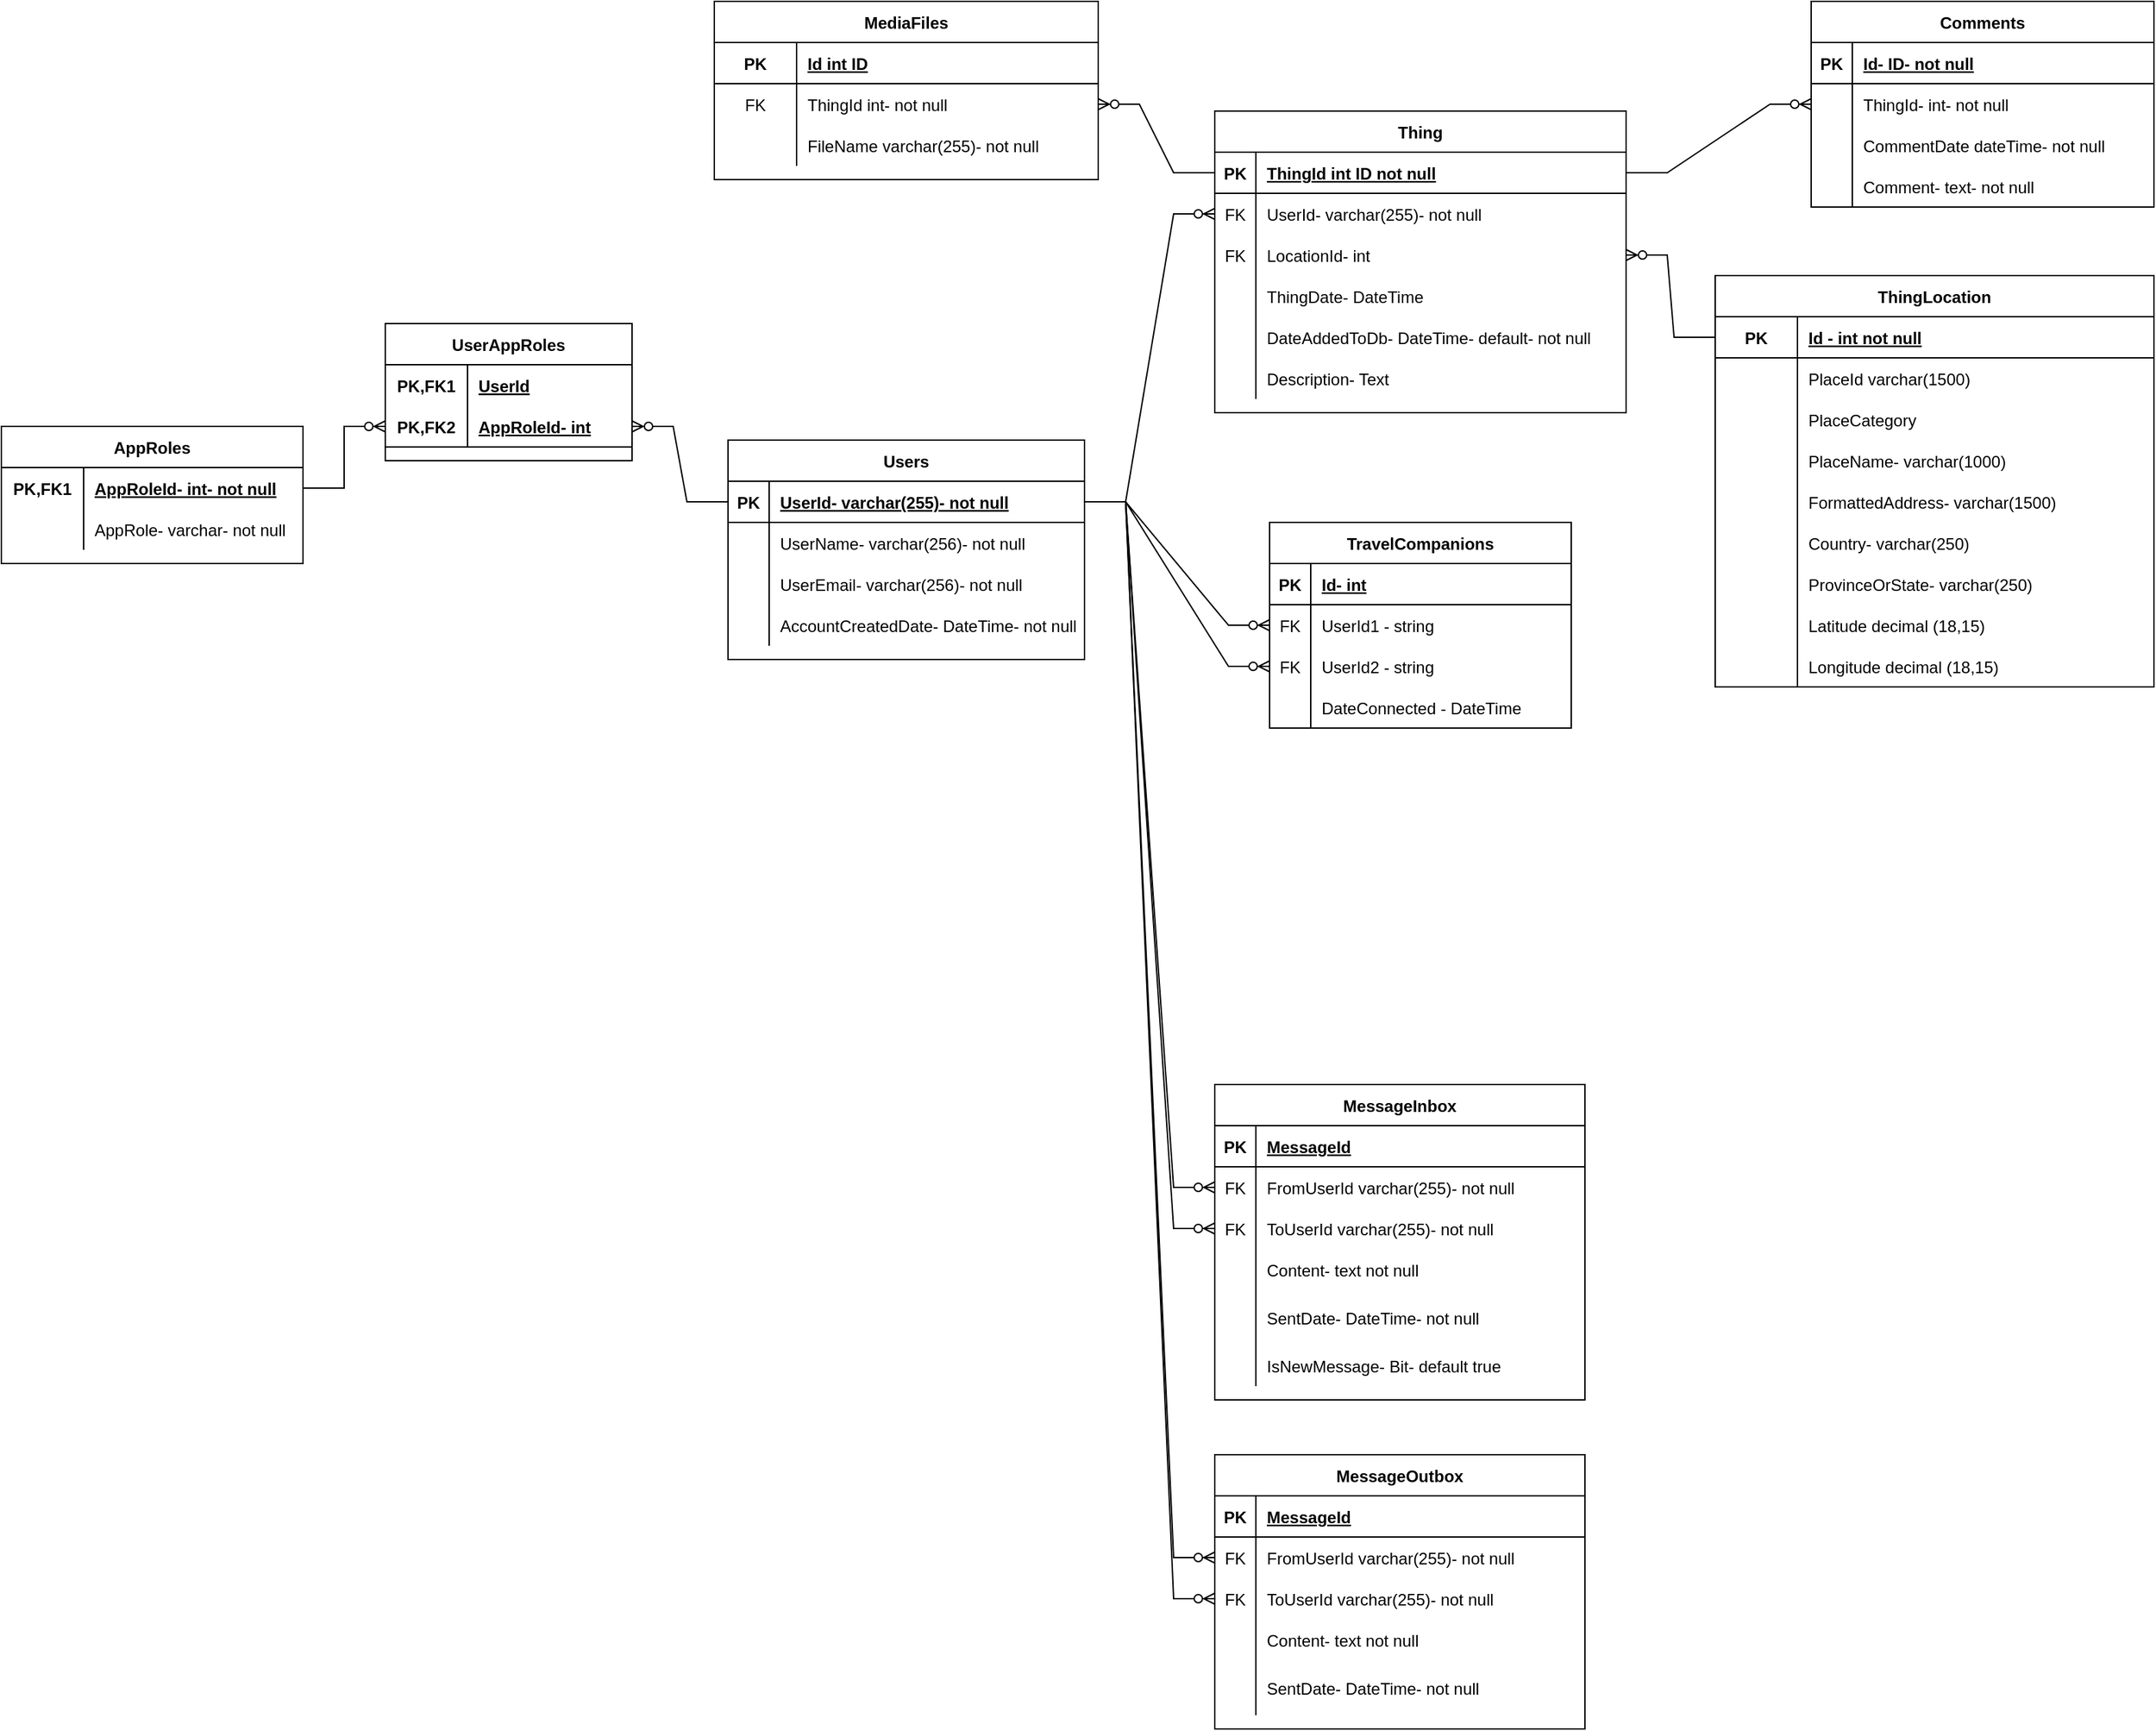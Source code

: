 <mxfile version="20.7.4" type="device"><diagram id="JjhU2tzT2SPcHQ8vPOUJ" name="Page-1"><mxGraphModel dx="3050" dy="581" grid="1" gridSize="10" guides="1" tooltips="1" connect="1" arrows="1" fold="1" page="1" pageScale="1" pageWidth="2000" pageHeight="1500" math="0" shadow="0"><root><mxCell id="0"/><mxCell id="1" parent="0"/><mxCell id="R0S6ex-4Q-xVj1nQzjVB-1" value="Thing" style="shape=table;startSize=30;container=1;collapsible=1;childLayout=tableLayout;fixedRows=1;rowLines=0;fontStyle=1;align=center;resizeLast=1;" parent="1" vertex="1"><mxGeometry x="75" y="290" width="300" height="220" as="geometry"/></mxCell><mxCell id="R0S6ex-4Q-xVj1nQzjVB-2" value="" style="shape=tableRow;horizontal=0;startSize=0;swimlaneHead=0;swimlaneBody=0;fillColor=none;collapsible=0;dropTarget=0;points=[[0,0.5],[1,0.5]];portConstraint=eastwest;top=0;left=0;right=0;bottom=1;" parent="R0S6ex-4Q-xVj1nQzjVB-1" vertex="1"><mxGeometry y="30" width="300" height="30" as="geometry"/></mxCell><mxCell id="R0S6ex-4Q-xVj1nQzjVB-3" value="PK" style="shape=partialRectangle;connectable=0;fillColor=none;top=0;left=0;bottom=0;right=0;fontStyle=1;overflow=hidden;" parent="R0S6ex-4Q-xVj1nQzjVB-2" vertex="1"><mxGeometry width="30" height="30" as="geometry"><mxRectangle width="30" height="30" as="alternateBounds"/></mxGeometry></mxCell><mxCell id="R0S6ex-4Q-xVj1nQzjVB-4" value="ThingId int ID not null" style="shape=partialRectangle;connectable=0;fillColor=none;top=0;left=0;bottom=0;right=0;align=left;spacingLeft=6;fontStyle=5;overflow=hidden;" parent="R0S6ex-4Q-xVj1nQzjVB-2" vertex="1"><mxGeometry x="30" width="270" height="30" as="geometry"><mxRectangle width="270" height="30" as="alternateBounds"/></mxGeometry></mxCell><mxCell id="ZGXx36PU_5SXvL_O7Eur-10" value="" style="shape=tableRow;horizontal=0;startSize=0;swimlaneHead=0;swimlaneBody=0;fillColor=none;collapsible=0;dropTarget=0;points=[[0,0.5],[1,0.5]];portConstraint=eastwest;top=0;left=0;right=0;bottom=0;" parent="R0S6ex-4Q-xVj1nQzjVB-1" vertex="1"><mxGeometry y="60" width="300" height="30" as="geometry"/></mxCell><mxCell id="ZGXx36PU_5SXvL_O7Eur-11" value="FK" style="shape=partialRectangle;connectable=0;fillColor=none;top=0;left=0;bottom=0;right=0;editable=1;overflow=hidden;" parent="ZGXx36PU_5SXvL_O7Eur-10" vertex="1"><mxGeometry width="30" height="30" as="geometry"><mxRectangle width="30" height="30" as="alternateBounds"/></mxGeometry></mxCell><mxCell id="ZGXx36PU_5SXvL_O7Eur-12" value="UserId- varchar(255)- not null" style="shape=partialRectangle;connectable=0;fillColor=none;top=0;left=0;bottom=0;right=0;align=left;spacingLeft=6;overflow=hidden;" parent="ZGXx36PU_5SXvL_O7Eur-10" vertex="1"><mxGeometry x="30" width="270" height="30" as="geometry"><mxRectangle width="270" height="30" as="alternateBounds"/></mxGeometry></mxCell><mxCell id="C4qnINpxnf-_fWnkQ9nx-2" value="" style="shape=tableRow;horizontal=0;startSize=0;swimlaneHead=0;swimlaneBody=0;fillColor=none;collapsible=0;dropTarget=0;points=[[0,0.5],[1,0.5]];portConstraint=eastwest;top=0;left=0;right=0;bottom=0;" parent="R0S6ex-4Q-xVj1nQzjVB-1" vertex="1"><mxGeometry y="90" width="300" height="30" as="geometry"/></mxCell><mxCell id="C4qnINpxnf-_fWnkQ9nx-3" value="FK" style="shape=partialRectangle;connectable=0;fillColor=none;top=0;left=0;bottom=0;right=0;fontStyle=0;overflow=hidden;" parent="C4qnINpxnf-_fWnkQ9nx-2" vertex="1"><mxGeometry width="30" height="30" as="geometry"><mxRectangle width="30" height="30" as="alternateBounds"/></mxGeometry></mxCell><mxCell id="C4qnINpxnf-_fWnkQ9nx-4" value="LocationId- int" style="shape=partialRectangle;connectable=0;fillColor=none;top=0;left=0;bottom=0;right=0;align=left;spacingLeft=6;fontStyle=0;overflow=hidden;" parent="C4qnINpxnf-_fWnkQ9nx-2" vertex="1"><mxGeometry x="30" width="270" height="30" as="geometry"><mxRectangle width="270" height="30" as="alternateBounds"/></mxGeometry></mxCell><mxCell id="nPjGiTixTynqXp_mIyYW-97" value="" style="shape=tableRow;horizontal=0;startSize=0;swimlaneHead=0;swimlaneBody=0;fillColor=none;collapsible=0;dropTarget=0;points=[[0,0.5],[1,0.5]];portConstraint=eastwest;top=0;left=0;right=0;bottom=0;" parent="R0S6ex-4Q-xVj1nQzjVB-1" vertex="1"><mxGeometry y="120" width="300" height="30" as="geometry"/></mxCell><mxCell id="nPjGiTixTynqXp_mIyYW-98" value="" style="shape=partialRectangle;connectable=0;fillColor=none;top=0;left=0;bottom=0;right=0;editable=1;overflow=hidden;" parent="nPjGiTixTynqXp_mIyYW-97" vertex="1"><mxGeometry width="30" height="30" as="geometry"><mxRectangle width="30" height="30" as="alternateBounds"/></mxGeometry></mxCell><mxCell id="nPjGiTixTynqXp_mIyYW-99" value="ThingDate- DateTime" style="shape=partialRectangle;connectable=0;fillColor=none;top=0;left=0;bottom=0;right=0;align=left;spacingLeft=6;overflow=hidden;" parent="nPjGiTixTynqXp_mIyYW-97" vertex="1"><mxGeometry x="30" width="270" height="30" as="geometry"><mxRectangle width="270" height="30" as="alternateBounds"/></mxGeometry></mxCell><mxCell id="C4qnINpxnf-_fWnkQ9nx-5" value="" style="shape=tableRow;horizontal=0;startSize=0;swimlaneHead=0;swimlaneBody=0;fillColor=none;collapsible=0;dropTarget=0;points=[[0,0.5],[1,0.5]];portConstraint=eastwest;top=0;left=0;right=0;bottom=0;" parent="R0S6ex-4Q-xVj1nQzjVB-1" vertex="1"><mxGeometry y="150" width="300" height="30" as="geometry"/></mxCell><mxCell id="C4qnINpxnf-_fWnkQ9nx-6" value="" style="shape=partialRectangle;connectable=0;fillColor=none;top=0;left=0;bottom=0;right=0;editable=1;overflow=hidden;" parent="C4qnINpxnf-_fWnkQ9nx-5" vertex="1"><mxGeometry width="30" height="30" as="geometry"><mxRectangle width="30" height="30" as="alternateBounds"/></mxGeometry></mxCell><mxCell id="C4qnINpxnf-_fWnkQ9nx-7" value="DateAddedToDb- DateTime- default- not null" style="shape=partialRectangle;connectable=0;fillColor=none;top=0;left=0;bottom=0;right=0;align=left;spacingLeft=6;overflow=hidden;" parent="C4qnINpxnf-_fWnkQ9nx-5" vertex="1"><mxGeometry x="30" width="270" height="30" as="geometry"><mxRectangle width="270" height="30" as="alternateBounds"/></mxGeometry></mxCell><mxCell id="ZGXx36PU_5SXvL_O7Eur-1" value="" style="shape=tableRow;horizontal=0;startSize=0;swimlaneHead=0;swimlaneBody=0;fillColor=none;collapsible=0;dropTarget=0;points=[[0,0.5],[1,0.5]];portConstraint=eastwest;top=0;left=0;right=0;bottom=0;" parent="R0S6ex-4Q-xVj1nQzjVB-1" vertex="1"><mxGeometry y="180" width="300" height="30" as="geometry"/></mxCell><mxCell id="ZGXx36PU_5SXvL_O7Eur-2" value="" style="shape=partialRectangle;connectable=0;fillColor=none;top=0;left=0;bottom=0;right=0;editable=1;overflow=hidden;" parent="ZGXx36PU_5SXvL_O7Eur-1" vertex="1"><mxGeometry width="30" height="30" as="geometry"><mxRectangle width="30" height="30" as="alternateBounds"/></mxGeometry></mxCell><mxCell id="ZGXx36PU_5SXvL_O7Eur-3" value="Description- Text" style="shape=partialRectangle;connectable=0;fillColor=none;top=0;left=0;bottom=0;right=0;align=left;spacingLeft=6;overflow=hidden;" parent="ZGXx36PU_5SXvL_O7Eur-1" vertex="1"><mxGeometry x="30" width="270" height="30" as="geometry"><mxRectangle width="270" height="30" as="alternateBounds"/></mxGeometry></mxCell><mxCell id="R0S6ex-4Q-xVj1nQzjVB-30" value="MediaFiles" style="shape=table;startSize=30;container=1;collapsible=1;childLayout=tableLayout;fixedRows=1;rowLines=0;fontStyle=1;align=center;resizeLast=1;" parent="1" vertex="1"><mxGeometry x="-290" y="210" width="280" height="130" as="geometry"/></mxCell><mxCell id="MQuP9DLqzh8zqc4suQp9-2" value="" style="shape=tableRow;horizontal=0;startSize=0;swimlaneHead=0;swimlaneBody=0;fillColor=none;collapsible=0;dropTarget=0;points=[[0,0.5],[1,0.5]];portConstraint=eastwest;top=0;left=0;right=0;bottom=1;" parent="R0S6ex-4Q-xVj1nQzjVB-30" vertex="1"><mxGeometry y="30" width="280" height="30" as="geometry"/></mxCell><mxCell id="MQuP9DLqzh8zqc4suQp9-3" value="PK" style="shape=partialRectangle;connectable=0;fillColor=none;top=0;left=0;bottom=0;right=0;fontStyle=1;overflow=hidden;" parent="MQuP9DLqzh8zqc4suQp9-2" vertex="1"><mxGeometry width="60" height="30" as="geometry"><mxRectangle width="60" height="30" as="alternateBounds"/></mxGeometry></mxCell><mxCell id="MQuP9DLqzh8zqc4suQp9-4" value="Id int ID" style="shape=partialRectangle;connectable=0;fillColor=none;top=0;left=0;bottom=0;right=0;align=left;spacingLeft=6;fontStyle=5;overflow=hidden;" parent="MQuP9DLqzh8zqc4suQp9-2" vertex="1"><mxGeometry x="60" width="220" height="30" as="geometry"><mxRectangle width="220" height="30" as="alternateBounds"/></mxGeometry></mxCell><mxCell id="nPjGiTixTynqXp_mIyYW-1" value="" style="shape=tableRow;horizontal=0;startSize=0;swimlaneHead=0;swimlaneBody=0;fillColor=none;collapsible=0;dropTarget=0;points=[[0,0.5],[1,0.5]];portConstraint=eastwest;top=0;left=0;right=0;bottom=0;" parent="R0S6ex-4Q-xVj1nQzjVB-30" vertex="1"><mxGeometry y="60" width="280" height="30" as="geometry"/></mxCell><mxCell id="nPjGiTixTynqXp_mIyYW-2" value="FK" style="shape=partialRectangle;connectable=0;fillColor=none;top=0;left=0;bottom=0;right=0;fontStyle=0;overflow=hidden;" parent="nPjGiTixTynqXp_mIyYW-1" vertex="1"><mxGeometry width="60" height="30" as="geometry"><mxRectangle width="60" height="30" as="alternateBounds"/></mxGeometry></mxCell><mxCell id="nPjGiTixTynqXp_mIyYW-3" value="ThingId int- not null" style="shape=partialRectangle;connectable=0;fillColor=none;top=0;left=0;bottom=0;right=0;align=left;spacingLeft=6;fontStyle=0;overflow=hidden;" parent="nPjGiTixTynqXp_mIyYW-1" vertex="1"><mxGeometry x="60" width="220" height="30" as="geometry"><mxRectangle width="220" height="30" as="alternateBounds"/></mxGeometry></mxCell><mxCell id="MQuP9DLqzh8zqc4suQp9-5" value="" style="shape=tableRow;horizontal=0;startSize=0;swimlaneHead=0;swimlaneBody=0;fillColor=none;collapsible=0;dropTarget=0;points=[[0,0.5],[1,0.5]];portConstraint=eastwest;top=0;left=0;right=0;bottom=0;" parent="R0S6ex-4Q-xVj1nQzjVB-30" vertex="1"><mxGeometry y="90" width="280" height="30" as="geometry"/></mxCell><mxCell id="MQuP9DLqzh8zqc4suQp9-6" value="" style="shape=partialRectangle;connectable=0;fillColor=none;top=0;left=0;bottom=0;right=0;editable=1;overflow=hidden;" parent="MQuP9DLqzh8zqc4suQp9-5" vertex="1"><mxGeometry width="60" height="30" as="geometry"><mxRectangle width="60" height="30" as="alternateBounds"/></mxGeometry></mxCell><mxCell id="MQuP9DLqzh8zqc4suQp9-7" value="FileName varchar(255)- not null" style="shape=partialRectangle;connectable=0;fillColor=none;top=0;left=0;bottom=0;right=0;align=left;spacingLeft=6;overflow=hidden;" parent="MQuP9DLqzh8zqc4suQp9-5" vertex="1"><mxGeometry x="60" width="220" height="30" as="geometry"><mxRectangle width="220" height="30" as="alternateBounds"/></mxGeometry></mxCell><mxCell id="nPjGiTixTynqXp_mIyYW-4" value="" style="edgeStyle=entityRelationEdgeStyle;fontSize=12;html=1;endArrow=ERzeroToMany;endFill=1;rounded=0;exitX=0;exitY=0.5;exitDx=0;exitDy=0;entryX=1;entryY=0.5;entryDx=0;entryDy=0;" parent="1" source="R0S6ex-4Q-xVj1nQzjVB-2" target="nPjGiTixTynqXp_mIyYW-1" edge="1"><mxGeometry width="100" height="100" relative="1" as="geometry"><mxPoint x="470" y="530" as="sourcePoint"/><mxPoint x="850" y="780" as="targetPoint"/></mxGeometry></mxCell><mxCell id="nPjGiTixTynqXp_mIyYW-18" value="Users" style="shape=table;startSize=30;container=1;collapsible=1;childLayout=tableLayout;fixedRows=1;rowLines=0;fontStyle=1;align=center;resizeLast=1;" parent="1" vertex="1"><mxGeometry x="-280" y="530" width="260" height="160" as="geometry"/></mxCell><mxCell id="nPjGiTixTynqXp_mIyYW-19" value="" style="shape=tableRow;horizontal=0;startSize=0;swimlaneHead=0;swimlaneBody=0;fillColor=none;collapsible=0;dropTarget=0;points=[[0,0.5],[1,0.5]];portConstraint=eastwest;top=0;left=0;right=0;bottom=1;" parent="nPjGiTixTynqXp_mIyYW-18" vertex="1"><mxGeometry y="30" width="260" height="30" as="geometry"/></mxCell><mxCell id="nPjGiTixTynqXp_mIyYW-20" value="PK" style="shape=partialRectangle;connectable=0;fillColor=none;top=0;left=0;bottom=0;right=0;fontStyle=1;overflow=hidden;" parent="nPjGiTixTynqXp_mIyYW-19" vertex="1"><mxGeometry width="30" height="30" as="geometry"><mxRectangle width="30" height="30" as="alternateBounds"/></mxGeometry></mxCell><mxCell id="nPjGiTixTynqXp_mIyYW-21" value="UserId- varchar(255)- not null" style="shape=partialRectangle;connectable=0;fillColor=none;top=0;left=0;bottom=0;right=0;align=left;spacingLeft=6;fontStyle=5;overflow=hidden;" parent="nPjGiTixTynqXp_mIyYW-19" vertex="1"><mxGeometry x="30" width="230" height="30" as="geometry"><mxRectangle width="230" height="30" as="alternateBounds"/></mxGeometry></mxCell><mxCell id="nPjGiTixTynqXp_mIyYW-22" value="" style="shape=tableRow;horizontal=0;startSize=0;swimlaneHead=0;swimlaneBody=0;fillColor=none;collapsible=0;dropTarget=0;points=[[0,0.5],[1,0.5]];portConstraint=eastwest;top=0;left=0;right=0;bottom=0;" parent="nPjGiTixTynqXp_mIyYW-18" vertex="1"><mxGeometry y="60" width="260" height="30" as="geometry"/></mxCell><mxCell id="nPjGiTixTynqXp_mIyYW-23" value="" style="shape=partialRectangle;connectable=0;fillColor=none;top=0;left=0;bottom=0;right=0;editable=1;overflow=hidden;" parent="nPjGiTixTynqXp_mIyYW-22" vertex="1"><mxGeometry width="30" height="30" as="geometry"><mxRectangle width="30" height="30" as="alternateBounds"/></mxGeometry></mxCell><mxCell id="nPjGiTixTynqXp_mIyYW-24" value="UserName- varchar(256)- not null" style="shape=partialRectangle;connectable=0;fillColor=none;top=0;left=0;bottom=0;right=0;align=left;spacingLeft=6;overflow=hidden;" parent="nPjGiTixTynqXp_mIyYW-22" vertex="1"><mxGeometry x="30" width="230" height="30" as="geometry"><mxRectangle width="230" height="30" as="alternateBounds"/></mxGeometry></mxCell><mxCell id="nPjGiTixTynqXp_mIyYW-25" value="" style="shape=tableRow;horizontal=0;startSize=0;swimlaneHead=0;swimlaneBody=0;fillColor=none;collapsible=0;dropTarget=0;points=[[0,0.5],[1,0.5]];portConstraint=eastwest;top=0;left=0;right=0;bottom=0;" parent="nPjGiTixTynqXp_mIyYW-18" vertex="1"><mxGeometry y="90" width="260" height="30" as="geometry"/></mxCell><mxCell id="nPjGiTixTynqXp_mIyYW-26" value="" style="shape=partialRectangle;connectable=0;fillColor=none;top=0;left=0;bottom=0;right=0;editable=1;overflow=hidden;" parent="nPjGiTixTynqXp_mIyYW-25" vertex="1"><mxGeometry width="30" height="30" as="geometry"><mxRectangle width="30" height="30" as="alternateBounds"/></mxGeometry></mxCell><mxCell id="nPjGiTixTynqXp_mIyYW-27" value="UserEmail- varchar(256)- not null" style="shape=partialRectangle;connectable=0;fillColor=none;top=0;left=0;bottom=0;right=0;align=left;spacingLeft=6;overflow=hidden;" parent="nPjGiTixTynqXp_mIyYW-25" vertex="1"><mxGeometry x="30" width="230" height="30" as="geometry"><mxRectangle width="230" height="30" as="alternateBounds"/></mxGeometry></mxCell><mxCell id="nPjGiTixTynqXp_mIyYW-106" value="" style="shape=tableRow;horizontal=0;startSize=0;swimlaneHead=0;swimlaneBody=0;fillColor=none;collapsible=0;dropTarget=0;points=[[0,0.5],[1,0.5]];portConstraint=eastwest;top=0;left=0;right=0;bottom=0;" parent="nPjGiTixTynqXp_mIyYW-18" vertex="1"><mxGeometry y="120" width="260" height="30" as="geometry"/></mxCell><mxCell id="nPjGiTixTynqXp_mIyYW-107" value="" style="shape=partialRectangle;connectable=0;fillColor=none;top=0;left=0;bottom=0;right=0;editable=1;overflow=hidden;" parent="nPjGiTixTynqXp_mIyYW-106" vertex="1"><mxGeometry width="30" height="30" as="geometry"><mxRectangle width="30" height="30" as="alternateBounds"/></mxGeometry></mxCell><mxCell id="nPjGiTixTynqXp_mIyYW-108" value="AccountCreatedDate- DateTime- not null" style="shape=partialRectangle;connectable=0;fillColor=none;top=0;left=0;bottom=0;right=0;align=left;spacingLeft=6;overflow=hidden;" parent="nPjGiTixTynqXp_mIyYW-106" vertex="1"><mxGeometry x="30" width="230" height="30" as="geometry"><mxRectangle width="230" height="30" as="alternateBounds"/></mxGeometry></mxCell><mxCell id="nPjGiTixTynqXp_mIyYW-31" value="AppRoles" style="shape=table;startSize=30;container=1;collapsible=1;childLayout=tableLayout;fixedRows=1;rowLines=0;fontStyle=1;align=center;resizeLast=1;" parent="1" vertex="1"><mxGeometry x="-810" y="520" width="220" height="100" as="geometry"/></mxCell><mxCell id="nPjGiTixTynqXp_mIyYW-32" value="" style="shape=tableRow;horizontal=0;startSize=0;swimlaneHead=0;swimlaneBody=0;fillColor=none;collapsible=0;dropTarget=0;points=[[0,0.5],[1,0.5]];portConstraint=eastwest;top=0;left=0;right=0;bottom=0;" parent="nPjGiTixTynqXp_mIyYW-31" vertex="1"><mxGeometry y="30" width="220" height="30" as="geometry"/></mxCell><mxCell id="nPjGiTixTynqXp_mIyYW-33" value="PK,FK1" style="shape=partialRectangle;connectable=0;fillColor=none;top=0;left=0;bottom=0;right=0;fontStyle=1;overflow=hidden;" parent="nPjGiTixTynqXp_mIyYW-32" vertex="1"><mxGeometry width="60" height="30" as="geometry"><mxRectangle width="60" height="30" as="alternateBounds"/></mxGeometry></mxCell><mxCell id="nPjGiTixTynqXp_mIyYW-34" value="AppRoleId- int- not null" style="shape=partialRectangle;connectable=0;fillColor=none;top=0;left=0;bottom=0;right=0;align=left;spacingLeft=6;fontStyle=5;overflow=hidden;" parent="nPjGiTixTynqXp_mIyYW-32" vertex="1"><mxGeometry x="60" width="160" height="30" as="geometry"><mxRectangle width="160" height="30" as="alternateBounds"/></mxGeometry></mxCell><mxCell id="nPjGiTixTynqXp_mIyYW-38" value="" style="shape=tableRow;horizontal=0;startSize=0;swimlaneHead=0;swimlaneBody=0;fillColor=none;collapsible=0;dropTarget=0;points=[[0,0.5],[1,0.5]];portConstraint=eastwest;top=0;left=0;right=0;bottom=0;" parent="nPjGiTixTynqXp_mIyYW-31" vertex="1"><mxGeometry y="60" width="220" height="30" as="geometry"/></mxCell><mxCell id="nPjGiTixTynqXp_mIyYW-39" value="" style="shape=partialRectangle;connectable=0;fillColor=none;top=0;left=0;bottom=0;right=0;editable=1;overflow=hidden;" parent="nPjGiTixTynqXp_mIyYW-38" vertex="1"><mxGeometry width="60" height="30" as="geometry"><mxRectangle width="60" height="30" as="alternateBounds"/></mxGeometry></mxCell><mxCell id="nPjGiTixTynqXp_mIyYW-40" value="AppRole- varchar- not null" style="shape=partialRectangle;connectable=0;fillColor=none;top=0;left=0;bottom=0;right=0;align=left;spacingLeft=6;overflow=hidden;" parent="nPjGiTixTynqXp_mIyYW-38" vertex="1"><mxGeometry x="60" width="160" height="30" as="geometry"><mxRectangle width="160" height="30" as="alternateBounds"/></mxGeometry></mxCell><mxCell id="nPjGiTixTynqXp_mIyYW-44" value="UserAppRoles" style="shape=table;startSize=30;container=1;collapsible=1;childLayout=tableLayout;fixedRows=1;rowLines=0;fontStyle=1;align=center;resizeLast=1;" parent="1" vertex="1"><mxGeometry x="-530" y="445" width="180" height="100" as="geometry"/></mxCell><mxCell id="nPjGiTixTynqXp_mIyYW-45" value="" style="shape=tableRow;horizontal=0;startSize=0;swimlaneHead=0;swimlaneBody=0;fillColor=none;collapsible=0;dropTarget=0;points=[[0,0.5],[1,0.5]];portConstraint=eastwest;top=0;left=0;right=0;bottom=0;" parent="nPjGiTixTynqXp_mIyYW-44" vertex="1"><mxGeometry y="30" width="180" height="30" as="geometry"/></mxCell><mxCell id="nPjGiTixTynqXp_mIyYW-46" value="PK,FK1" style="shape=partialRectangle;connectable=0;fillColor=none;top=0;left=0;bottom=0;right=0;fontStyle=1;overflow=hidden;" parent="nPjGiTixTynqXp_mIyYW-45" vertex="1"><mxGeometry width="60" height="30" as="geometry"><mxRectangle width="60" height="30" as="alternateBounds"/></mxGeometry></mxCell><mxCell id="nPjGiTixTynqXp_mIyYW-47" value="UserId" style="shape=partialRectangle;connectable=0;fillColor=none;top=0;left=0;bottom=0;right=0;align=left;spacingLeft=6;fontStyle=5;overflow=hidden;" parent="nPjGiTixTynqXp_mIyYW-45" vertex="1"><mxGeometry x="60" width="120" height="30" as="geometry"><mxRectangle width="120" height="30" as="alternateBounds"/></mxGeometry></mxCell><mxCell id="nPjGiTixTynqXp_mIyYW-48" value="" style="shape=tableRow;horizontal=0;startSize=0;swimlaneHead=0;swimlaneBody=0;fillColor=none;collapsible=0;dropTarget=0;points=[[0,0.5],[1,0.5]];portConstraint=eastwest;top=0;left=0;right=0;bottom=1;" parent="nPjGiTixTynqXp_mIyYW-44" vertex="1"><mxGeometry y="60" width="180" height="30" as="geometry"/></mxCell><mxCell id="nPjGiTixTynqXp_mIyYW-49" value="PK,FK2" style="shape=partialRectangle;connectable=0;fillColor=none;top=0;left=0;bottom=0;right=0;fontStyle=1;overflow=hidden;" parent="nPjGiTixTynqXp_mIyYW-48" vertex="1"><mxGeometry width="60" height="30" as="geometry"><mxRectangle width="60" height="30" as="alternateBounds"/></mxGeometry></mxCell><mxCell id="nPjGiTixTynqXp_mIyYW-50" value="AppRoleId- int" style="shape=partialRectangle;connectable=0;fillColor=none;top=0;left=0;bottom=0;right=0;align=left;spacingLeft=6;fontStyle=5;overflow=hidden;" parent="nPjGiTixTynqXp_mIyYW-48" vertex="1"><mxGeometry x="60" width="120" height="30" as="geometry"><mxRectangle width="120" height="30" as="alternateBounds"/></mxGeometry></mxCell><mxCell id="nPjGiTixTynqXp_mIyYW-57" value="" style="edgeStyle=entityRelationEdgeStyle;fontSize=12;html=1;endArrow=ERzeroToMany;endFill=1;rounded=0;entryX=0;entryY=0.5;entryDx=0;entryDy=0;exitX=1;exitY=0.5;exitDx=0;exitDy=0;" parent="1" source="nPjGiTixTynqXp_mIyYW-32" target="nPjGiTixTynqXp_mIyYW-48" edge="1"><mxGeometry width="100" height="100" relative="1" as="geometry"><mxPoint x="-800" y="875" as="sourcePoint"/><mxPoint x="-700" y="775" as="targetPoint"/></mxGeometry></mxCell><mxCell id="nPjGiTixTynqXp_mIyYW-58" value="" style="edgeStyle=entityRelationEdgeStyle;fontSize=12;html=1;endArrow=ERzeroToMany;endFill=1;rounded=0;entryX=1;entryY=0.5;entryDx=0;entryDy=0;exitX=0;exitY=0.5;exitDx=0;exitDy=0;" parent="1" source="nPjGiTixTynqXp_mIyYW-19" target="nPjGiTixTynqXp_mIyYW-48" edge="1"><mxGeometry width="100" height="100" relative="1" as="geometry"><mxPoint x="-290" y="1190" as="sourcePoint"/><mxPoint x="-190" y="1090" as="targetPoint"/></mxGeometry></mxCell><mxCell id="nPjGiTixTynqXp_mIyYW-77" value="MessageInbox" style="shape=table;startSize=30;container=1;collapsible=1;childLayout=tableLayout;fixedRows=1;rowLines=0;fontStyle=1;align=center;resizeLast=1;" parent="1" vertex="1"><mxGeometry x="75" y="1000" width="270" height="230" as="geometry"/></mxCell><mxCell id="nPjGiTixTynqXp_mIyYW-78" value="" style="shape=tableRow;horizontal=0;startSize=0;swimlaneHead=0;swimlaneBody=0;fillColor=none;collapsible=0;dropTarget=0;points=[[0,0.5],[1,0.5]];portConstraint=eastwest;top=0;left=0;right=0;bottom=1;" parent="nPjGiTixTynqXp_mIyYW-77" vertex="1"><mxGeometry y="30" width="270" height="30" as="geometry"/></mxCell><mxCell id="nPjGiTixTynqXp_mIyYW-79" value="PK" style="shape=partialRectangle;connectable=0;fillColor=none;top=0;left=0;bottom=0;right=0;fontStyle=1;overflow=hidden;" parent="nPjGiTixTynqXp_mIyYW-78" vertex="1"><mxGeometry width="30" height="30" as="geometry"><mxRectangle width="30" height="30" as="alternateBounds"/></mxGeometry></mxCell><mxCell id="nPjGiTixTynqXp_mIyYW-80" value="MessageId" style="shape=partialRectangle;connectable=0;fillColor=none;top=0;left=0;bottom=0;right=0;align=left;spacingLeft=6;fontStyle=5;overflow=hidden;" parent="nPjGiTixTynqXp_mIyYW-78" vertex="1"><mxGeometry x="30" width="240" height="30" as="geometry"><mxRectangle width="240" height="30" as="alternateBounds"/></mxGeometry></mxCell><mxCell id="nPjGiTixTynqXp_mIyYW-90" value="" style="shape=tableRow;horizontal=0;startSize=0;swimlaneHead=0;swimlaneBody=0;fillColor=none;collapsible=0;dropTarget=0;points=[[0,0.5],[1,0.5]];portConstraint=eastwest;top=0;left=0;right=0;bottom=0;" parent="nPjGiTixTynqXp_mIyYW-77" vertex="1"><mxGeometry y="60" width="270" height="30" as="geometry"/></mxCell><mxCell id="nPjGiTixTynqXp_mIyYW-91" value="FK" style="shape=partialRectangle;connectable=0;fillColor=none;top=0;left=0;bottom=0;right=0;fontStyle=0;overflow=hidden;" parent="nPjGiTixTynqXp_mIyYW-90" vertex="1"><mxGeometry width="30" height="30" as="geometry"><mxRectangle width="30" height="30" as="alternateBounds"/></mxGeometry></mxCell><mxCell id="nPjGiTixTynqXp_mIyYW-92" value="FromUserId varchar(255)- not null" style="shape=partialRectangle;connectable=0;fillColor=none;top=0;left=0;bottom=0;right=0;align=left;spacingLeft=6;fontStyle=0;overflow=hidden;" parent="nPjGiTixTynqXp_mIyYW-90" vertex="1"><mxGeometry x="30" width="240" height="30" as="geometry"><mxRectangle width="240" height="30" as="alternateBounds"/></mxGeometry></mxCell><mxCell id="oyQRYTx5IqshtEpszip4-8" value="" style="shape=tableRow;horizontal=0;startSize=0;swimlaneHead=0;swimlaneBody=0;fillColor=none;collapsible=0;dropTarget=0;points=[[0,0.5],[1,0.5]];portConstraint=eastwest;top=0;left=0;right=0;bottom=0;" parent="nPjGiTixTynqXp_mIyYW-77" vertex="1"><mxGeometry y="90" width="270" height="30" as="geometry"/></mxCell><mxCell id="oyQRYTx5IqshtEpszip4-9" value="FK" style="shape=partialRectangle;connectable=0;fillColor=none;top=0;left=0;bottom=0;right=0;fontStyle=0;overflow=hidden;" parent="oyQRYTx5IqshtEpszip4-8" vertex="1"><mxGeometry width="30" height="30" as="geometry"><mxRectangle width="30" height="30" as="alternateBounds"/></mxGeometry></mxCell><mxCell id="oyQRYTx5IqshtEpszip4-10" value="ToUserId varchar(255)- not null" style="shape=partialRectangle;connectable=0;fillColor=none;top=0;left=0;bottom=0;right=0;align=left;spacingLeft=6;fontStyle=0;overflow=hidden;" parent="oyQRYTx5IqshtEpszip4-8" vertex="1"><mxGeometry x="30" width="240" height="30" as="geometry"><mxRectangle width="240" height="30" as="alternateBounds"/></mxGeometry></mxCell><mxCell id="nPjGiTixTynqXp_mIyYW-81" value="" style="shape=tableRow;horizontal=0;startSize=0;swimlaneHead=0;swimlaneBody=0;fillColor=none;collapsible=0;dropTarget=0;points=[[0,0.5],[1,0.5]];portConstraint=eastwest;top=0;left=0;right=0;bottom=0;" parent="nPjGiTixTynqXp_mIyYW-77" vertex="1"><mxGeometry y="120" width="270" height="30" as="geometry"/></mxCell><mxCell id="nPjGiTixTynqXp_mIyYW-82" value="" style="shape=partialRectangle;connectable=0;fillColor=none;top=0;left=0;bottom=0;right=0;editable=1;overflow=hidden;" parent="nPjGiTixTynqXp_mIyYW-81" vertex="1"><mxGeometry width="30" height="30" as="geometry"><mxRectangle width="30" height="30" as="alternateBounds"/></mxGeometry></mxCell><mxCell id="nPjGiTixTynqXp_mIyYW-83" value="Content- text not null" style="shape=partialRectangle;connectable=0;fillColor=none;top=0;left=0;bottom=0;right=0;align=left;spacingLeft=6;overflow=hidden;" parent="nPjGiTixTynqXp_mIyYW-81" vertex="1"><mxGeometry x="30" width="240" height="30" as="geometry"><mxRectangle width="240" height="30" as="alternateBounds"/></mxGeometry></mxCell><mxCell id="nPjGiTixTynqXp_mIyYW-84" value="" style="shape=tableRow;horizontal=0;startSize=0;swimlaneHead=0;swimlaneBody=0;fillColor=none;collapsible=0;dropTarget=0;points=[[0,0.5],[1,0.5]];portConstraint=eastwest;top=0;left=0;right=0;bottom=0;" parent="nPjGiTixTynqXp_mIyYW-77" vertex="1"><mxGeometry y="150" width="270" height="40" as="geometry"/></mxCell><mxCell id="nPjGiTixTynqXp_mIyYW-85" value="" style="shape=partialRectangle;connectable=0;fillColor=none;top=0;left=0;bottom=0;right=0;editable=1;overflow=hidden;" parent="nPjGiTixTynqXp_mIyYW-84" vertex="1"><mxGeometry width="30" height="40" as="geometry"><mxRectangle width="30" height="40" as="alternateBounds"/></mxGeometry></mxCell><mxCell id="nPjGiTixTynqXp_mIyYW-86" value="SentDate- DateTime- not null" style="shape=partialRectangle;connectable=0;fillColor=none;top=0;left=0;bottom=0;right=0;align=left;spacingLeft=6;overflow=hidden;" parent="nPjGiTixTynqXp_mIyYW-84" vertex="1"><mxGeometry x="30" width="240" height="40" as="geometry"><mxRectangle width="240" height="40" as="alternateBounds"/></mxGeometry></mxCell><mxCell id="Zylt6alt4R48LnDa5YLd-38" value="" style="shape=tableRow;horizontal=0;startSize=0;swimlaneHead=0;swimlaneBody=0;fillColor=none;collapsible=0;dropTarget=0;points=[[0,0.5],[1,0.5]];portConstraint=eastwest;top=0;left=0;right=0;bottom=0;" parent="nPjGiTixTynqXp_mIyYW-77" vertex="1"><mxGeometry y="190" width="270" height="30" as="geometry"/></mxCell><mxCell id="Zylt6alt4R48LnDa5YLd-39" value="" style="shape=partialRectangle;connectable=0;fillColor=none;top=0;left=0;bottom=0;right=0;editable=1;overflow=hidden;" parent="Zylt6alt4R48LnDa5YLd-38" vertex="1"><mxGeometry width="30" height="30" as="geometry"><mxRectangle width="30" height="30" as="alternateBounds"/></mxGeometry></mxCell><mxCell id="Zylt6alt4R48LnDa5YLd-40" value="IsNewMessage- Bit- default true" style="shape=partialRectangle;connectable=0;fillColor=none;top=0;left=0;bottom=0;right=0;align=left;spacingLeft=6;overflow=hidden;" parent="Zylt6alt4R48LnDa5YLd-38" vertex="1"><mxGeometry x="30" width="240" height="30" as="geometry"><mxRectangle width="240" height="30" as="alternateBounds"/></mxGeometry></mxCell><mxCell id="nPjGiTixTynqXp_mIyYW-93" value="" style="edgeStyle=entityRelationEdgeStyle;fontSize=12;html=1;endArrow=ERzeroToMany;endFill=1;rounded=0;entryX=0;entryY=0.5;entryDx=0;entryDy=0;exitX=1;exitY=0.5;exitDx=0;exitDy=0;" parent="1" source="nPjGiTixTynqXp_mIyYW-19" target="nPjGiTixTynqXp_mIyYW-90" edge="1"><mxGeometry width="100" height="100" relative="1" as="geometry"><mxPoint x="-160" y="1290" as="sourcePoint"/><mxPoint x="-60" y="1190" as="targetPoint"/></mxGeometry></mxCell><mxCell id="Zylt6alt4R48LnDa5YLd-36" value="" style="edgeStyle=entityRelationEdgeStyle;fontSize=12;html=1;endArrow=ERzeroToMany;endFill=1;rounded=0;exitX=1;exitY=0.5;exitDx=0;exitDy=0;entryX=0;entryY=0.5;entryDx=0;entryDy=0;" parent="1" source="nPjGiTixTynqXp_mIyYW-19" target="oyQRYTx5IqshtEpszip4-8" edge="1"><mxGeometry width="100" height="100" relative="1" as="geometry"><mxPoint x="20" y="1000" as="sourcePoint"/><mxPoint x="120" y="900" as="targetPoint"/></mxGeometry></mxCell><mxCell id="Zylt6alt4R48LnDa5YLd-41" value="MessageOutbox" style="shape=table;startSize=30;container=1;collapsible=1;childLayout=tableLayout;fixedRows=1;rowLines=0;fontStyle=1;align=center;resizeLast=1;" parent="1" vertex="1"><mxGeometry x="75" y="1270" width="270" height="200" as="geometry"/></mxCell><mxCell id="Zylt6alt4R48LnDa5YLd-42" value="" style="shape=tableRow;horizontal=0;startSize=0;swimlaneHead=0;swimlaneBody=0;fillColor=none;collapsible=0;dropTarget=0;points=[[0,0.5],[1,0.5]];portConstraint=eastwest;top=0;left=0;right=0;bottom=1;" parent="Zylt6alt4R48LnDa5YLd-41" vertex="1"><mxGeometry y="30" width="270" height="30" as="geometry"/></mxCell><mxCell id="Zylt6alt4R48LnDa5YLd-43" value="PK" style="shape=partialRectangle;connectable=0;fillColor=none;top=0;left=0;bottom=0;right=0;fontStyle=1;overflow=hidden;" parent="Zylt6alt4R48LnDa5YLd-42" vertex="1"><mxGeometry width="30" height="30" as="geometry"><mxRectangle width="30" height="30" as="alternateBounds"/></mxGeometry></mxCell><mxCell id="Zylt6alt4R48LnDa5YLd-44" value="MessageId" style="shape=partialRectangle;connectable=0;fillColor=none;top=0;left=0;bottom=0;right=0;align=left;spacingLeft=6;fontStyle=5;overflow=hidden;" parent="Zylt6alt4R48LnDa5YLd-42" vertex="1"><mxGeometry x="30" width="240" height="30" as="geometry"><mxRectangle width="240" height="30" as="alternateBounds"/></mxGeometry></mxCell><mxCell id="Zylt6alt4R48LnDa5YLd-45" value="" style="shape=tableRow;horizontal=0;startSize=0;swimlaneHead=0;swimlaneBody=0;fillColor=none;collapsible=0;dropTarget=0;points=[[0,0.5],[1,0.5]];portConstraint=eastwest;top=0;left=0;right=0;bottom=0;" parent="Zylt6alt4R48LnDa5YLd-41" vertex="1"><mxGeometry y="60" width="270" height="30" as="geometry"/></mxCell><mxCell id="Zylt6alt4R48LnDa5YLd-46" value="FK" style="shape=partialRectangle;connectable=0;fillColor=none;top=0;left=0;bottom=0;right=0;fontStyle=0;overflow=hidden;" parent="Zylt6alt4R48LnDa5YLd-45" vertex="1"><mxGeometry width="30" height="30" as="geometry"><mxRectangle width="30" height="30" as="alternateBounds"/></mxGeometry></mxCell><mxCell id="Zylt6alt4R48LnDa5YLd-47" value="FromUserId varchar(255)- not null" style="shape=partialRectangle;connectable=0;fillColor=none;top=0;left=0;bottom=0;right=0;align=left;spacingLeft=6;fontStyle=0;overflow=hidden;" parent="Zylt6alt4R48LnDa5YLd-45" vertex="1"><mxGeometry x="30" width="240" height="30" as="geometry"><mxRectangle width="240" height="30" as="alternateBounds"/></mxGeometry></mxCell><mxCell id="Zylt6alt4R48LnDa5YLd-48" value="" style="shape=tableRow;horizontal=0;startSize=0;swimlaneHead=0;swimlaneBody=0;fillColor=none;collapsible=0;dropTarget=0;points=[[0,0.5],[1,0.5]];portConstraint=eastwest;top=0;left=0;right=0;bottom=0;" parent="Zylt6alt4R48LnDa5YLd-41" vertex="1"><mxGeometry y="90" width="270" height="30" as="geometry"/></mxCell><mxCell id="Zylt6alt4R48LnDa5YLd-49" value="FK" style="shape=partialRectangle;connectable=0;fillColor=none;top=0;left=0;bottom=0;right=0;fontStyle=0;overflow=hidden;" parent="Zylt6alt4R48LnDa5YLd-48" vertex="1"><mxGeometry width="30" height="30" as="geometry"><mxRectangle width="30" height="30" as="alternateBounds"/></mxGeometry></mxCell><mxCell id="Zylt6alt4R48LnDa5YLd-50" value="ToUserId varchar(255)- not null" style="shape=partialRectangle;connectable=0;fillColor=none;top=0;left=0;bottom=0;right=0;align=left;spacingLeft=6;fontStyle=0;overflow=hidden;" parent="Zylt6alt4R48LnDa5YLd-48" vertex="1"><mxGeometry x="30" width="240" height="30" as="geometry"><mxRectangle width="240" height="30" as="alternateBounds"/></mxGeometry></mxCell><mxCell id="Zylt6alt4R48LnDa5YLd-51" value="" style="shape=tableRow;horizontal=0;startSize=0;swimlaneHead=0;swimlaneBody=0;fillColor=none;collapsible=0;dropTarget=0;points=[[0,0.5],[1,0.5]];portConstraint=eastwest;top=0;left=0;right=0;bottom=0;" parent="Zylt6alt4R48LnDa5YLd-41" vertex="1"><mxGeometry y="120" width="270" height="30" as="geometry"/></mxCell><mxCell id="Zylt6alt4R48LnDa5YLd-52" value="" style="shape=partialRectangle;connectable=0;fillColor=none;top=0;left=0;bottom=0;right=0;editable=1;overflow=hidden;" parent="Zylt6alt4R48LnDa5YLd-51" vertex="1"><mxGeometry width="30" height="30" as="geometry"><mxRectangle width="30" height="30" as="alternateBounds"/></mxGeometry></mxCell><mxCell id="Zylt6alt4R48LnDa5YLd-53" value="Content- text not null" style="shape=partialRectangle;connectable=0;fillColor=none;top=0;left=0;bottom=0;right=0;align=left;spacingLeft=6;overflow=hidden;" parent="Zylt6alt4R48LnDa5YLd-51" vertex="1"><mxGeometry x="30" width="240" height="30" as="geometry"><mxRectangle width="240" height="30" as="alternateBounds"/></mxGeometry></mxCell><mxCell id="Zylt6alt4R48LnDa5YLd-54" value="" style="shape=tableRow;horizontal=0;startSize=0;swimlaneHead=0;swimlaneBody=0;fillColor=none;collapsible=0;dropTarget=0;points=[[0,0.5],[1,0.5]];portConstraint=eastwest;top=0;left=0;right=0;bottom=0;" parent="Zylt6alt4R48LnDa5YLd-41" vertex="1"><mxGeometry y="150" width="270" height="40" as="geometry"/></mxCell><mxCell id="Zylt6alt4R48LnDa5YLd-55" value="" style="shape=partialRectangle;connectable=0;fillColor=none;top=0;left=0;bottom=0;right=0;editable=1;overflow=hidden;" parent="Zylt6alt4R48LnDa5YLd-54" vertex="1"><mxGeometry width="30" height="40" as="geometry"><mxRectangle width="30" height="40" as="alternateBounds"/></mxGeometry></mxCell><mxCell id="Zylt6alt4R48LnDa5YLd-56" value="SentDate- DateTime- not null" style="shape=partialRectangle;connectable=0;fillColor=none;top=0;left=0;bottom=0;right=0;align=left;spacingLeft=6;overflow=hidden;" parent="Zylt6alt4R48LnDa5YLd-54" vertex="1"><mxGeometry x="30" width="240" height="40" as="geometry"><mxRectangle width="240" height="40" as="alternateBounds"/></mxGeometry></mxCell><mxCell id="ZGXx36PU_5SXvL_O7Eur-7" value="" style="edgeStyle=entityRelationEdgeStyle;fontSize=12;html=1;endArrow=ERzeroToMany;endFill=1;rounded=0;exitX=1;exitY=0.5;exitDx=0;exitDy=0;entryX=0;entryY=0.5;entryDx=0;entryDy=0;" parent="1" source="nPjGiTixTynqXp_mIyYW-19" target="ZGXx36PU_5SXvL_O7Eur-10" edge="1"><mxGeometry width="100" height="100" relative="1" as="geometry"><mxPoint x="70" y="660" as="sourcePoint"/><mxPoint x="-70" y="800" as="targetPoint"/></mxGeometry></mxCell><mxCell id="ZGXx36PU_5SXvL_O7Eur-19" value="" style="edgeStyle=entityRelationEdgeStyle;fontSize=12;html=1;endArrow=ERzeroToMany;endFill=1;rounded=0;entryX=0;entryY=0.5;entryDx=0;entryDy=0;exitX=1;exitY=0.5;exitDx=0;exitDy=0;" parent="1" source="nPjGiTixTynqXp_mIyYW-19" target="Zylt6alt4R48LnDa5YLd-45" edge="1"><mxGeometry width="100" height="100" relative="1" as="geometry"><mxPoint x="-130" y="600" as="sourcePoint"/><mxPoint x="75" y="235" as="targetPoint"/></mxGeometry></mxCell><mxCell id="ZGXx36PU_5SXvL_O7Eur-20" value="" style="edgeStyle=entityRelationEdgeStyle;fontSize=12;html=1;endArrow=ERzeroToMany;endFill=1;rounded=0;entryX=0;entryY=0.5;entryDx=0;entryDy=0;exitX=1;exitY=0.5;exitDx=0;exitDy=0;" parent="1" source="nPjGiTixTynqXp_mIyYW-19" target="Zylt6alt4R48LnDa5YLd-48" edge="1"><mxGeometry width="100" height="100" relative="1" as="geometry"><mxPoint x="-110" y="625" as="sourcePoint"/><mxPoint x="85" y="245" as="targetPoint"/></mxGeometry></mxCell><mxCell id="ZGXx36PU_5SXvL_O7Eur-23" value="ThingLocation" style="shape=table;startSize=30;container=1;collapsible=1;childLayout=tableLayout;fixedRows=1;rowLines=0;fontStyle=1;align=center;resizeLast=1;" parent="1" vertex="1"><mxGeometry x="440" y="410" width="320" height="300" as="geometry"/></mxCell><mxCell id="ZGXx36PU_5SXvL_O7Eur-27" value="" style="shape=tableRow;horizontal=0;startSize=0;swimlaneHead=0;swimlaneBody=0;fillColor=none;collapsible=0;dropTarget=0;points=[[0,0.5],[1,0.5]];portConstraint=eastwest;top=0;left=0;right=0;bottom=1;" parent="ZGXx36PU_5SXvL_O7Eur-23" vertex="1"><mxGeometry y="30" width="320" height="30" as="geometry"/></mxCell><mxCell id="ZGXx36PU_5SXvL_O7Eur-28" value="PK" style="shape=partialRectangle;connectable=0;fillColor=none;top=0;left=0;bottom=0;right=0;fontStyle=1;overflow=hidden;" parent="ZGXx36PU_5SXvL_O7Eur-27" vertex="1"><mxGeometry width="60" height="30" as="geometry"><mxRectangle width="60" height="30" as="alternateBounds"/></mxGeometry></mxCell><mxCell id="ZGXx36PU_5SXvL_O7Eur-29" value="Id - int not null" style="shape=partialRectangle;connectable=0;fillColor=none;top=0;left=0;bottom=0;right=0;align=left;spacingLeft=6;fontStyle=5;overflow=hidden;" parent="ZGXx36PU_5SXvL_O7Eur-27" vertex="1"><mxGeometry x="60" width="260" height="30" as="geometry"><mxRectangle width="260" height="30" as="alternateBounds"/></mxGeometry></mxCell><mxCell id="yXDtiN_Isa6l2gapIl9i-1" value="" style="shape=tableRow;horizontal=0;startSize=0;swimlaneHead=0;swimlaneBody=0;fillColor=none;collapsible=0;dropTarget=0;points=[[0,0.5],[1,0.5]];portConstraint=eastwest;top=0;left=0;right=0;bottom=0;" parent="ZGXx36PU_5SXvL_O7Eur-23" vertex="1"><mxGeometry y="60" width="320" height="30" as="geometry"/></mxCell><mxCell id="yXDtiN_Isa6l2gapIl9i-2" value="" style="shape=partialRectangle;connectable=0;fillColor=none;top=0;left=0;bottom=0;right=0;editable=1;overflow=hidden;" parent="yXDtiN_Isa6l2gapIl9i-1" vertex="1"><mxGeometry width="60" height="30" as="geometry"><mxRectangle width="60" height="30" as="alternateBounds"/></mxGeometry></mxCell><mxCell id="yXDtiN_Isa6l2gapIl9i-3" value="PlaceId varchar(1500)" style="shape=partialRectangle;connectable=0;fillColor=none;top=0;left=0;bottom=0;right=0;align=left;spacingLeft=6;overflow=hidden;" parent="yXDtiN_Isa6l2gapIl9i-1" vertex="1"><mxGeometry x="60" width="260" height="30" as="geometry"><mxRectangle width="260" height="30" as="alternateBounds"/></mxGeometry></mxCell><mxCell id="C4qnINpxnf-_fWnkQ9nx-25" value="" style="shape=tableRow;horizontal=0;startSize=0;swimlaneHead=0;swimlaneBody=0;fillColor=none;collapsible=0;dropTarget=0;points=[[0,0.5],[1,0.5]];portConstraint=eastwest;top=0;left=0;right=0;bottom=0;" parent="ZGXx36PU_5SXvL_O7Eur-23" vertex="1"><mxGeometry y="90" width="320" height="30" as="geometry"/></mxCell><mxCell id="C4qnINpxnf-_fWnkQ9nx-26" value="" style="shape=partialRectangle;connectable=0;fillColor=none;top=0;left=0;bottom=0;right=0;editable=1;overflow=hidden;" parent="C4qnINpxnf-_fWnkQ9nx-25" vertex="1"><mxGeometry width="60" height="30" as="geometry"><mxRectangle width="60" height="30" as="alternateBounds"/></mxGeometry></mxCell><mxCell id="C4qnINpxnf-_fWnkQ9nx-27" value="PlaceCategory" style="shape=partialRectangle;connectable=0;fillColor=none;top=0;left=0;bottom=0;right=0;align=left;spacingLeft=6;overflow=hidden;" parent="C4qnINpxnf-_fWnkQ9nx-25" vertex="1"><mxGeometry x="60" width="260" height="30" as="geometry"><mxRectangle width="260" height="30" as="alternateBounds"/></mxGeometry></mxCell><mxCell id="R0S6ex-4Q-xVj1nQzjVB-5" value="" style="shape=tableRow;horizontal=0;startSize=0;swimlaneHead=0;swimlaneBody=0;fillColor=none;collapsible=0;dropTarget=0;points=[[0,0.5],[1,0.5]];portConstraint=eastwest;top=0;left=0;right=0;bottom=0;" parent="ZGXx36PU_5SXvL_O7Eur-23" vertex="1"><mxGeometry y="120" width="320" height="30" as="geometry"/></mxCell><mxCell id="R0S6ex-4Q-xVj1nQzjVB-6" value="" style="shape=partialRectangle;connectable=0;fillColor=none;top=0;left=0;bottom=0;right=0;editable=1;overflow=hidden;" parent="R0S6ex-4Q-xVj1nQzjVB-5" vertex="1"><mxGeometry width="60" height="30" as="geometry"><mxRectangle width="60" height="30" as="alternateBounds"/></mxGeometry></mxCell><mxCell id="R0S6ex-4Q-xVj1nQzjVB-7" value="PlaceName- varchar(1000)" style="shape=partialRectangle;connectable=0;fillColor=none;top=0;left=0;bottom=0;right=0;align=left;spacingLeft=6;overflow=hidden;" parent="R0S6ex-4Q-xVj1nQzjVB-5" vertex="1"><mxGeometry x="60" width="260" height="30" as="geometry"><mxRectangle width="260" height="30" as="alternateBounds"/></mxGeometry></mxCell><mxCell id="R0S6ex-4Q-xVj1nQzjVB-8" value="" style="shape=tableRow;horizontal=0;startSize=0;swimlaneHead=0;swimlaneBody=0;fillColor=none;collapsible=0;dropTarget=0;points=[[0,0.5],[1,0.5]];portConstraint=eastwest;top=0;left=0;right=0;bottom=0;" parent="ZGXx36PU_5SXvL_O7Eur-23" vertex="1"><mxGeometry y="150" width="320" height="30" as="geometry"/></mxCell><mxCell id="R0S6ex-4Q-xVj1nQzjVB-9" value="" style="shape=partialRectangle;connectable=0;fillColor=none;top=0;left=0;bottom=0;right=0;editable=1;overflow=hidden;" parent="R0S6ex-4Q-xVj1nQzjVB-8" vertex="1"><mxGeometry width="60" height="30" as="geometry"><mxRectangle width="60" height="30" as="alternateBounds"/></mxGeometry></mxCell><mxCell id="R0S6ex-4Q-xVj1nQzjVB-10" value="FormattedAddress- varchar(1500)" style="shape=partialRectangle;connectable=0;fillColor=none;top=0;left=0;bottom=0;right=0;align=left;spacingLeft=6;overflow=hidden;" parent="R0S6ex-4Q-xVj1nQzjVB-8" vertex="1"><mxGeometry x="60" width="260" height="30" as="geometry"><mxRectangle width="260" height="30" as="alternateBounds"/></mxGeometry></mxCell><mxCell id="nPjGiTixTynqXp_mIyYW-103" value="" style="shape=tableRow;horizontal=0;startSize=0;swimlaneHead=0;swimlaneBody=0;fillColor=none;collapsible=0;dropTarget=0;points=[[0,0.5],[1,0.5]];portConstraint=eastwest;top=0;left=0;right=0;bottom=0;" parent="ZGXx36PU_5SXvL_O7Eur-23" vertex="1"><mxGeometry y="180" width="320" height="30" as="geometry"/></mxCell><mxCell id="nPjGiTixTynqXp_mIyYW-104" value="" style="shape=partialRectangle;connectable=0;fillColor=none;top=0;left=0;bottom=0;right=0;editable=1;overflow=hidden;" parent="nPjGiTixTynqXp_mIyYW-103" vertex="1"><mxGeometry width="60" height="30" as="geometry"><mxRectangle width="60" height="30" as="alternateBounds"/></mxGeometry></mxCell><mxCell id="nPjGiTixTynqXp_mIyYW-105" value="Country- varchar(250)" style="shape=partialRectangle;connectable=0;fillColor=none;top=0;left=0;bottom=0;right=0;align=left;spacingLeft=6;overflow=hidden;" parent="nPjGiTixTynqXp_mIyYW-103" vertex="1"><mxGeometry x="60" width="260" height="30" as="geometry"><mxRectangle width="260" height="30" as="alternateBounds"/></mxGeometry></mxCell><mxCell id="nPjGiTixTynqXp_mIyYW-100" value="" style="shape=tableRow;horizontal=0;startSize=0;swimlaneHead=0;swimlaneBody=0;fillColor=none;collapsible=0;dropTarget=0;points=[[0,0.5],[1,0.5]];portConstraint=eastwest;top=0;left=0;right=0;bottom=0;" parent="ZGXx36PU_5SXvL_O7Eur-23" vertex="1"><mxGeometry y="210" width="320" height="30" as="geometry"/></mxCell><mxCell id="nPjGiTixTynqXp_mIyYW-101" value="" style="shape=partialRectangle;connectable=0;fillColor=none;top=0;left=0;bottom=0;right=0;editable=1;overflow=hidden;" parent="nPjGiTixTynqXp_mIyYW-100" vertex="1"><mxGeometry width="60" height="30" as="geometry"><mxRectangle width="60" height="30" as="alternateBounds"/></mxGeometry></mxCell><mxCell id="nPjGiTixTynqXp_mIyYW-102" value="ProvinceOrState- varchar(250)" style="shape=partialRectangle;connectable=0;fillColor=none;top=0;left=0;bottom=0;right=0;align=left;spacingLeft=6;overflow=hidden;" parent="nPjGiTixTynqXp_mIyYW-100" vertex="1"><mxGeometry x="60" width="260" height="30" as="geometry"><mxRectangle width="260" height="30" as="alternateBounds"/></mxGeometry></mxCell><mxCell id="R0S6ex-4Q-xVj1nQzjVB-11" value="" style="shape=tableRow;horizontal=0;startSize=0;swimlaneHead=0;swimlaneBody=0;fillColor=none;collapsible=0;dropTarget=0;points=[[0,0.5],[1,0.5]];portConstraint=eastwest;top=0;left=0;right=0;bottom=0;" parent="ZGXx36PU_5SXvL_O7Eur-23" vertex="1"><mxGeometry y="240" width="320" height="30" as="geometry"/></mxCell><mxCell id="R0S6ex-4Q-xVj1nQzjVB-12" value="" style="shape=partialRectangle;connectable=0;fillColor=none;top=0;left=0;bottom=0;right=0;editable=1;overflow=hidden;" parent="R0S6ex-4Q-xVj1nQzjVB-11" vertex="1"><mxGeometry width="60" height="30" as="geometry"><mxRectangle width="60" height="30" as="alternateBounds"/></mxGeometry></mxCell><mxCell id="R0S6ex-4Q-xVj1nQzjVB-13" value="Latitude decimal (18,15)" style="shape=partialRectangle;connectable=0;fillColor=none;top=0;left=0;bottom=0;right=0;align=left;spacingLeft=6;overflow=hidden;" parent="R0S6ex-4Q-xVj1nQzjVB-11" vertex="1"><mxGeometry x="60" width="260" height="30" as="geometry"><mxRectangle width="260" height="30" as="alternateBounds"/></mxGeometry></mxCell><mxCell id="sh2auNkyW15-xyFrmC3T-4" value="" style="shape=tableRow;horizontal=0;startSize=0;swimlaneHead=0;swimlaneBody=0;fillColor=none;collapsible=0;dropTarget=0;points=[[0,0.5],[1,0.5]];portConstraint=eastwest;top=0;left=0;right=0;bottom=0;" parent="ZGXx36PU_5SXvL_O7Eur-23" vertex="1"><mxGeometry y="270" width="320" height="30" as="geometry"/></mxCell><mxCell id="sh2auNkyW15-xyFrmC3T-5" value="" style="shape=partialRectangle;connectable=0;fillColor=none;top=0;left=0;bottom=0;right=0;editable=1;overflow=hidden;" parent="sh2auNkyW15-xyFrmC3T-4" vertex="1"><mxGeometry width="60" height="30" as="geometry"><mxRectangle width="60" height="30" as="alternateBounds"/></mxGeometry></mxCell><mxCell id="sh2auNkyW15-xyFrmC3T-6" value="Longitude decimal (18,15)" style="shape=partialRectangle;connectable=0;fillColor=none;top=0;left=0;bottom=0;right=0;align=left;spacingLeft=6;overflow=hidden;" parent="sh2auNkyW15-xyFrmC3T-4" vertex="1"><mxGeometry x="60" width="260" height="30" as="geometry"><mxRectangle width="260" height="30" as="alternateBounds"/></mxGeometry></mxCell><mxCell id="C4qnINpxnf-_fWnkQ9nx-1" value="" style="edgeStyle=entityRelationEdgeStyle;fontSize=12;html=1;endArrow=ERzeroToMany;endFill=1;rounded=0;entryX=1;entryY=0.5;entryDx=0;entryDy=0;exitX=0;exitY=0.5;exitDx=0;exitDy=0;" parent="1" source="ZGXx36PU_5SXvL_O7Eur-27" target="C4qnINpxnf-_fWnkQ9nx-2" edge="1"><mxGeometry width="100" height="100" relative="1" as="geometry"><mxPoint x="290" y="780" as="sourcePoint"/><mxPoint x="390" y="680" as="targetPoint"/></mxGeometry></mxCell><mxCell id="C4qnINpxnf-_fWnkQ9nx-28" value="Comments" style="shape=table;startSize=30;container=1;collapsible=1;childLayout=tableLayout;fixedRows=1;rowLines=0;fontStyle=1;align=center;resizeLast=1;" parent="1" vertex="1"><mxGeometry x="510" y="210" width="250" height="150" as="geometry"/></mxCell><mxCell id="C4qnINpxnf-_fWnkQ9nx-29" value="" style="shape=tableRow;horizontal=0;startSize=0;swimlaneHead=0;swimlaneBody=0;fillColor=none;collapsible=0;dropTarget=0;points=[[0,0.5],[1,0.5]];portConstraint=eastwest;top=0;left=0;right=0;bottom=1;" parent="C4qnINpxnf-_fWnkQ9nx-28" vertex="1"><mxGeometry y="30" width="250" height="30" as="geometry"/></mxCell><mxCell id="C4qnINpxnf-_fWnkQ9nx-30" value="PK" style="shape=partialRectangle;connectable=0;fillColor=none;top=0;left=0;bottom=0;right=0;fontStyle=1;overflow=hidden;" parent="C4qnINpxnf-_fWnkQ9nx-29" vertex="1"><mxGeometry width="30" height="30" as="geometry"><mxRectangle width="30" height="30" as="alternateBounds"/></mxGeometry></mxCell><mxCell id="C4qnINpxnf-_fWnkQ9nx-31" value="Id- ID- not null" style="shape=partialRectangle;connectable=0;fillColor=none;top=0;left=0;bottom=0;right=0;align=left;spacingLeft=6;fontStyle=5;overflow=hidden;" parent="C4qnINpxnf-_fWnkQ9nx-29" vertex="1"><mxGeometry x="30" width="220" height="30" as="geometry"><mxRectangle width="220" height="30" as="alternateBounds"/></mxGeometry></mxCell><mxCell id="C4qnINpxnf-_fWnkQ9nx-32" value="" style="shape=tableRow;horizontal=0;startSize=0;swimlaneHead=0;swimlaneBody=0;fillColor=none;collapsible=0;dropTarget=0;points=[[0,0.5],[1,0.5]];portConstraint=eastwest;top=0;left=0;right=0;bottom=0;" parent="C4qnINpxnf-_fWnkQ9nx-28" vertex="1"><mxGeometry y="60" width="250" height="30" as="geometry"/></mxCell><mxCell id="C4qnINpxnf-_fWnkQ9nx-33" value="" style="shape=partialRectangle;connectable=0;fillColor=none;top=0;left=0;bottom=0;right=0;editable=1;overflow=hidden;" parent="C4qnINpxnf-_fWnkQ9nx-32" vertex="1"><mxGeometry width="30" height="30" as="geometry"><mxRectangle width="30" height="30" as="alternateBounds"/></mxGeometry></mxCell><mxCell id="C4qnINpxnf-_fWnkQ9nx-34" value="ThingId- int- not null" style="shape=partialRectangle;connectable=0;fillColor=none;top=0;left=0;bottom=0;right=0;align=left;spacingLeft=6;overflow=hidden;" parent="C4qnINpxnf-_fWnkQ9nx-32" vertex="1"><mxGeometry x="30" width="220" height="30" as="geometry"><mxRectangle width="220" height="30" as="alternateBounds"/></mxGeometry></mxCell><mxCell id="IFv8eV-0KYFS4WJYwKVa-1" value="" style="shape=tableRow;horizontal=0;startSize=0;swimlaneHead=0;swimlaneBody=0;fillColor=none;collapsible=0;dropTarget=0;points=[[0,0.5],[1,0.5]];portConstraint=eastwest;top=0;left=0;right=0;bottom=0;" vertex="1" parent="C4qnINpxnf-_fWnkQ9nx-28"><mxGeometry y="90" width="250" height="30" as="geometry"/></mxCell><mxCell id="IFv8eV-0KYFS4WJYwKVa-2" value="" style="shape=partialRectangle;connectable=0;fillColor=none;top=0;left=0;bottom=0;right=0;editable=1;overflow=hidden;" vertex="1" parent="IFv8eV-0KYFS4WJYwKVa-1"><mxGeometry width="30" height="30" as="geometry"><mxRectangle width="30" height="30" as="alternateBounds"/></mxGeometry></mxCell><mxCell id="IFv8eV-0KYFS4WJYwKVa-3" value="CommentDate dateTime- not null" style="shape=partialRectangle;connectable=0;fillColor=none;top=0;left=0;bottom=0;right=0;align=left;spacingLeft=6;overflow=hidden;" vertex="1" parent="IFv8eV-0KYFS4WJYwKVa-1"><mxGeometry x="30" width="220" height="30" as="geometry"><mxRectangle width="220" height="30" as="alternateBounds"/></mxGeometry></mxCell><mxCell id="C4qnINpxnf-_fWnkQ9nx-35" value="" style="shape=tableRow;horizontal=0;startSize=0;swimlaneHead=0;swimlaneBody=0;fillColor=none;collapsible=0;dropTarget=0;points=[[0,0.5],[1,0.5]];portConstraint=eastwest;top=0;left=0;right=0;bottom=0;" parent="C4qnINpxnf-_fWnkQ9nx-28" vertex="1"><mxGeometry y="120" width="250" height="30" as="geometry"/></mxCell><mxCell id="C4qnINpxnf-_fWnkQ9nx-36" value="" style="shape=partialRectangle;connectable=0;fillColor=none;top=0;left=0;bottom=0;right=0;editable=1;overflow=hidden;" parent="C4qnINpxnf-_fWnkQ9nx-35" vertex="1"><mxGeometry width="30" height="30" as="geometry"><mxRectangle width="30" height="30" as="alternateBounds"/></mxGeometry></mxCell><mxCell id="C4qnINpxnf-_fWnkQ9nx-37" value="Comment- text- not null" style="shape=partialRectangle;connectable=0;fillColor=none;top=0;left=0;bottom=0;right=0;align=left;spacingLeft=6;overflow=hidden;" parent="C4qnINpxnf-_fWnkQ9nx-35" vertex="1"><mxGeometry x="30" width="220" height="30" as="geometry"><mxRectangle width="220" height="30" as="alternateBounds"/></mxGeometry></mxCell><mxCell id="C4qnINpxnf-_fWnkQ9nx-41" value="" style="edgeStyle=entityRelationEdgeStyle;fontSize=12;html=1;endArrow=ERzeroToMany;endFill=1;rounded=0;entryX=0;entryY=0.5;entryDx=0;entryDy=0;exitX=1;exitY=0.5;exitDx=0;exitDy=0;" parent="1" source="R0S6ex-4Q-xVj1nQzjVB-2" target="C4qnINpxnf-_fWnkQ9nx-32" edge="1"><mxGeometry width="100" height="100" relative="1" as="geometry"><mxPoint x="290" y="590" as="sourcePoint"/><mxPoint x="390" y="490" as="targetPoint"/></mxGeometry></mxCell><mxCell id="nPe6ej6uxFNCnEK7jWeJ-1" value="TravelCompanions" style="shape=table;startSize=30;container=1;collapsible=1;childLayout=tableLayout;fixedRows=1;rowLines=0;fontStyle=1;align=center;resizeLast=1;" parent="1" vertex="1"><mxGeometry x="115" y="590" width="220" height="150" as="geometry"/></mxCell><mxCell id="nPe6ej6uxFNCnEK7jWeJ-2" value="" style="shape=tableRow;horizontal=0;startSize=0;swimlaneHead=0;swimlaneBody=0;fillColor=none;collapsible=0;dropTarget=0;points=[[0,0.5],[1,0.5]];portConstraint=eastwest;top=0;left=0;right=0;bottom=1;" parent="nPe6ej6uxFNCnEK7jWeJ-1" vertex="1"><mxGeometry y="30" width="220" height="30" as="geometry"/></mxCell><mxCell id="nPe6ej6uxFNCnEK7jWeJ-3" value="PK" style="shape=partialRectangle;connectable=0;fillColor=none;top=0;left=0;bottom=0;right=0;fontStyle=1;overflow=hidden;" parent="nPe6ej6uxFNCnEK7jWeJ-2" vertex="1"><mxGeometry width="30" height="30" as="geometry"><mxRectangle width="30" height="30" as="alternateBounds"/></mxGeometry></mxCell><mxCell id="nPe6ej6uxFNCnEK7jWeJ-4" value="Id- int" style="shape=partialRectangle;connectable=0;fillColor=none;top=0;left=0;bottom=0;right=0;align=left;spacingLeft=6;fontStyle=5;overflow=hidden;" parent="nPe6ej6uxFNCnEK7jWeJ-2" vertex="1"><mxGeometry x="30" width="190" height="30" as="geometry"><mxRectangle width="190" height="30" as="alternateBounds"/></mxGeometry></mxCell><mxCell id="nPe6ej6uxFNCnEK7jWeJ-5" value="" style="shape=tableRow;horizontal=0;startSize=0;swimlaneHead=0;swimlaneBody=0;fillColor=none;collapsible=0;dropTarget=0;points=[[0,0.5],[1,0.5]];portConstraint=eastwest;top=0;left=0;right=0;bottom=0;" parent="nPe6ej6uxFNCnEK7jWeJ-1" vertex="1"><mxGeometry y="60" width="220" height="30" as="geometry"/></mxCell><mxCell id="nPe6ej6uxFNCnEK7jWeJ-6" value="FK" style="shape=partialRectangle;connectable=0;fillColor=none;top=0;left=0;bottom=0;right=0;editable=1;overflow=hidden;" parent="nPe6ej6uxFNCnEK7jWeJ-5" vertex="1"><mxGeometry width="30" height="30" as="geometry"><mxRectangle width="30" height="30" as="alternateBounds"/></mxGeometry></mxCell><mxCell id="nPe6ej6uxFNCnEK7jWeJ-7" value="UserId1 - string" style="shape=partialRectangle;connectable=0;fillColor=none;top=0;left=0;bottom=0;right=0;align=left;spacingLeft=6;overflow=hidden;" parent="nPe6ej6uxFNCnEK7jWeJ-5" vertex="1"><mxGeometry x="30" width="190" height="30" as="geometry"><mxRectangle width="190" height="30" as="alternateBounds"/></mxGeometry></mxCell><mxCell id="nPe6ej6uxFNCnEK7jWeJ-8" value="" style="shape=tableRow;horizontal=0;startSize=0;swimlaneHead=0;swimlaneBody=0;fillColor=none;collapsible=0;dropTarget=0;points=[[0,0.5],[1,0.5]];portConstraint=eastwest;top=0;left=0;right=0;bottom=0;" parent="nPe6ej6uxFNCnEK7jWeJ-1" vertex="1"><mxGeometry y="90" width="220" height="30" as="geometry"/></mxCell><mxCell id="nPe6ej6uxFNCnEK7jWeJ-9" value="FK" style="shape=partialRectangle;connectable=0;fillColor=none;top=0;left=0;bottom=0;right=0;editable=1;overflow=hidden;" parent="nPe6ej6uxFNCnEK7jWeJ-8" vertex="1"><mxGeometry width="30" height="30" as="geometry"><mxRectangle width="30" height="30" as="alternateBounds"/></mxGeometry></mxCell><mxCell id="nPe6ej6uxFNCnEK7jWeJ-10" value="UserId2 - string" style="shape=partialRectangle;connectable=0;fillColor=none;top=0;left=0;bottom=0;right=0;align=left;spacingLeft=6;overflow=hidden;" parent="nPe6ej6uxFNCnEK7jWeJ-8" vertex="1"><mxGeometry x="30" width="190" height="30" as="geometry"><mxRectangle width="190" height="30" as="alternateBounds"/></mxGeometry></mxCell><mxCell id="nPe6ej6uxFNCnEK7jWeJ-11" value="" style="shape=tableRow;horizontal=0;startSize=0;swimlaneHead=0;swimlaneBody=0;fillColor=none;collapsible=0;dropTarget=0;points=[[0,0.5],[1,0.5]];portConstraint=eastwest;top=0;left=0;right=0;bottom=0;" parent="nPe6ej6uxFNCnEK7jWeJ-1" vertex="1"><mxGeometry y="120" width="220" height="30" as="geometry"/></mxCell><mxCell id="nPe6ej6uxFNCnEK7jWeJ-12" value="" style="shape=partialRectangle;connectable=0;fillColor=none;top=0;left=0;bottom=0;right=0;editable=1;overflow=hidden;" parent="nPe6ej6uxFNCnEK7jWeJ-11" vertex="1"><mxGeometry width="30" height="30" as="geometry"><mxRectangle width="30" height="30" as="alternateBounds"/></mxGeometry></mxCell><mxCell id="nPe6ej6uxFNCnEK7jWeJ-13" value="DateConnected - DateTime" style="shape=partialRectangle;connectable=0;fillColor=none;top=0;left=0;bottom=0;right=0;align=left;spacingLeft=6;overflow=hidden;" parent="nPe6ej6uxFNCnEK7jWeJ-11" vertex="1"><mxGeometry x="30" width="190" height="30" as="geometry"><mxRectangle width="190" height="30" as="alternateBounds"/></mxGeometry></mxCell><mxCell id="nPe6ej6uxFNCnEK7jWeJ-14" value="" style="edgeStyle=entityRelationEdgeStyle;fontSize=12;html=1;endArrow=ERzeroToMany;endFill=1;rounded=0;exitX=1;exitY=0.5;exitDx=0;exitDy=0;entryX=0;entryY=0.5;entryDx=0;entryDy=0;" parent="1" source="nPjGiTixTynqXp_mIyYW-19" target="nPe6ej6uxFNCnEK7jWeJ-5" edge="1"><mxGeometry width="100" height="100" relative="1" as="geometry"><mxPoint x="280" y="790" as="sourcePoint"/><mxPoint x="380" y="690" as="targetPoint"/></mxGeometry></mxCell><mxCell id="nPe6ej6uxFNCnEK7jWeJ-15" value="" style="edgeStyle=entityRelationEdgeStyle;fontSize=12;html=1;endArrow=ERzeroToMany;endFill=1;rounded=0;exitX=1;exitY=0.5;exitDx=0;exitDy=0;entryX=0;entryY=0.5;entryDx=0;entryDy=0;" parent="1" source="nPjGiTixTynqXp_mIyYW-19" target="nPe6ej6uxFNCnEK7jWeJ-8" edge="1"><mxGeometry width="100" height="100" relative="1" as="geometry"><mxPoint x="280" y="790" as="sourcePoint"/><mxPoint x="380" y="690" as="targetPoint"/></mxGeometry></mxCell></root></mxGraphModel></diagram></mxfile>